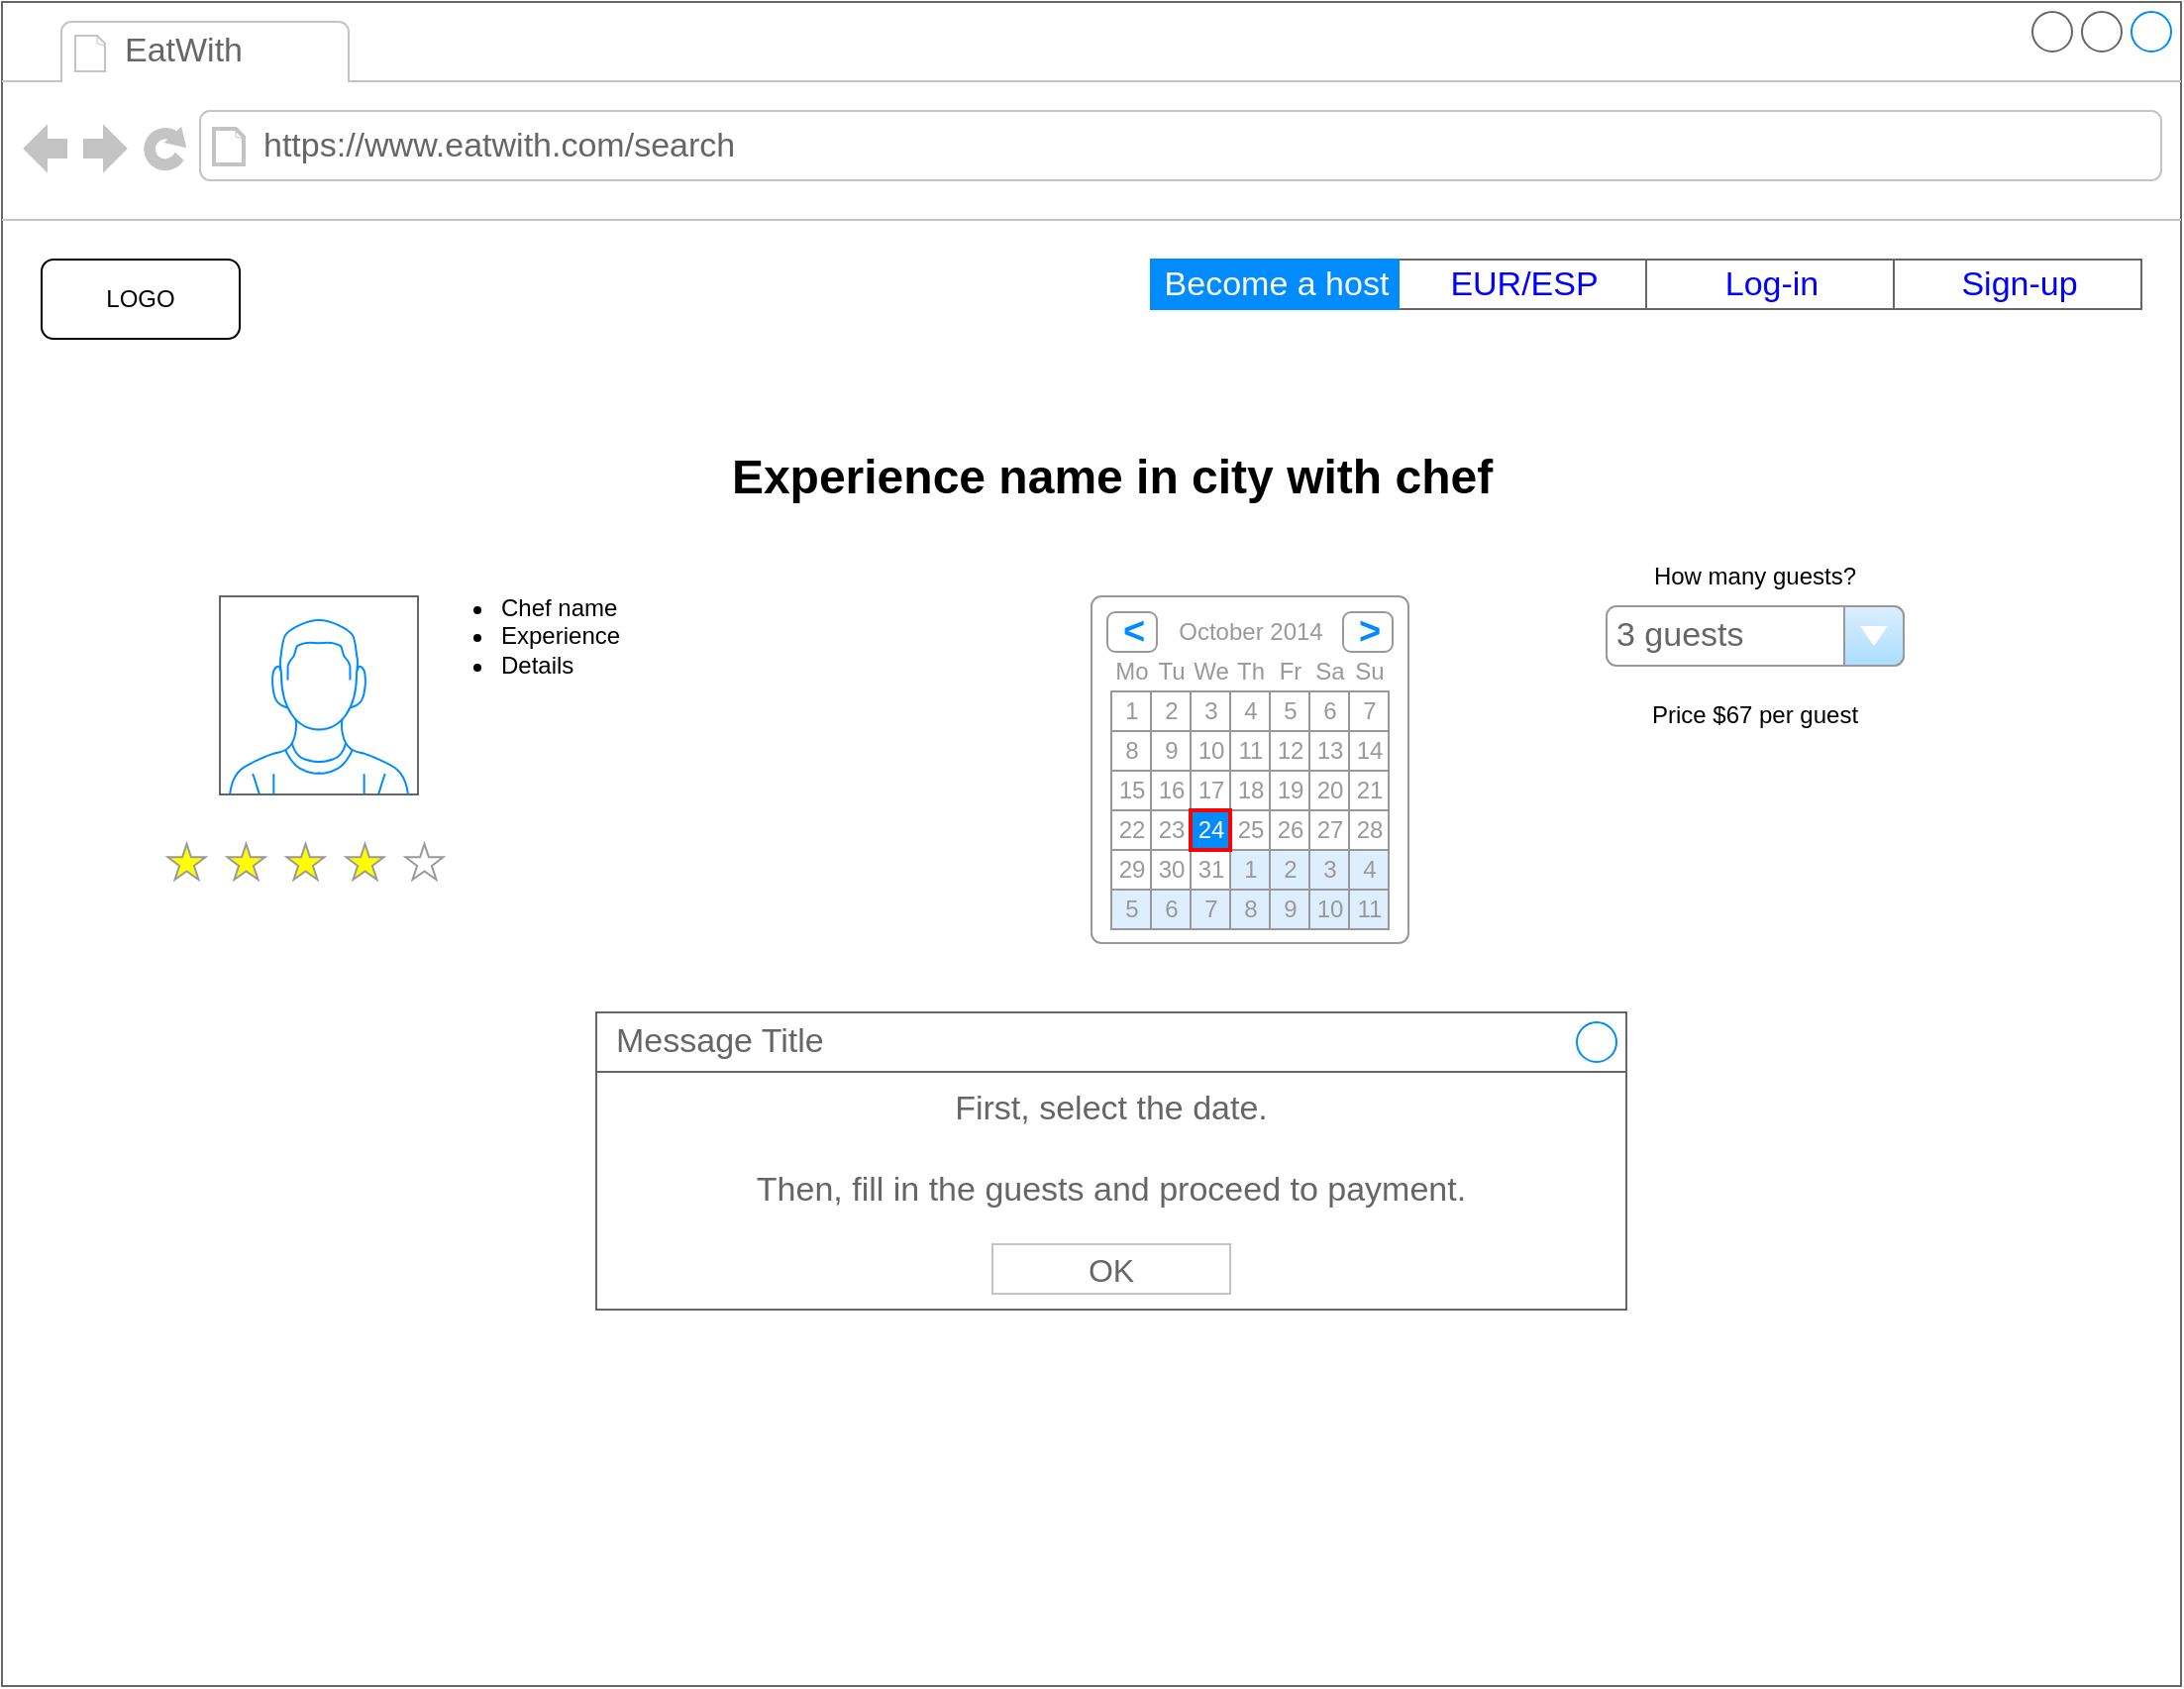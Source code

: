 <mxfile version="12.9.1" type="device"><diagram name="Page-1" id="03018318-947c-dd8e-b7a3-06fadd420f32"><mxGraphModel dx="1422" dy="713" grid="1" gridSize="10" guides="1" tooltips="1" connect="1" arrows="1" fold="1" page="1" pageScale="1" pageWidth="1100" pageHeight="850" background="#ffffff" math="0" shadow="0"><root><mxCell id="0"/><mxCell id="1" parent="0"/><mxCell id="677b7b8949515195-5" value="ES/EUR" style="text;html=1;points=[];align=left;verticalAlign=top;spacingTop=-4;fontSize=14;fontFamily=Verdana" parent="1" vertex="1"><mxGeometry x="860" y="40" width="60" height="20" as="geometry"/></mxCell><mxCell id="677b7b8949515195-6" value="Login" style="text;html=1;points=[];align=left;verticalAlign=top;spacingTop=-4;fontSize=14;fontFamily=Verdana" parent="1" vertex="1"><mxGeometry x="930" y="40" width="60" height="20" as="geometry"/></mxCell><mxCell id="677b7b8949515195-7" value="Signup" style="text;html=1;points=[];align=left;verticalAlign=top;spacingTop=-4;fontSize=14;fontFamily=Verdana" parent="1" vertex="1"><mxGeometry x="1000" y="40" width="60" height="20" as="geometry"/></mxCell><mxCell id="IE1XELtSxzFiAmcnpGDn-3" value="" style="strokeWidth=1;shadow=0;dashed=0;align=center;html=1;shape=mxgraph.mockup.containers.browserWindow;rSize=0;strokeColor=#666666;strokeColor2=#008cff;strokeColor3=#c4c4c4;mainText=,;recursiveResize=0;" parent="1" vertex="1"><mxGeometry width="1100" height="850" as="geometry"/></mxCell><mxCell id="IE1XELtSxzFiAmcnpGDn-4" value="EatWith" style="strokeWidth=1;shadow=0;dashed=0;align=center;html=1;shape=mxgraph.mockup.containers.anchor;fontSize=17;fontColor=#666666;align=left;" parent="IE1XELtSxzFiAmcnpGDn-3" vertex="1"><mxGeometry x="60" y="12" width="110" height="26" as="geometry"/></mxCell><mxCell id="IE1XELtSxzFiAmcnpGDn-5" value="https://www.eatwith.com/search" style="strokeWidth=1;shadow=0;dashed=0;align=center;html=1;shape=mxgraph.mockup.containers.anchor;rSize=0;fontSize=17;fontColor=#666666;align=left;" parent="IE1XELtSxzFiAmcnpGDn-3" vertex="1"><mxGeometry x="130" y="60" width="250" height="26" as="geometry"/></mxCell><mxCell id="IE1XELtSxzFiAmcnpGDn-6" value="LOGO" style="rounded=1;whiteSpace=wrap;html=1;" parent="IE1XELtSxzFiAmcnpGDn-3" vertex="1"><mxGeometry x="20" y="130" width="100" height="40" as="geometry"/></mxCell><mxCell id="IE1XELtSxzFiAmcnpGDn-7" value="" style="strokeWidth=1;shadow=0;dashed=0;align=center;html=1;shape=mxgraph.mockup.text.rrect;rSize=0;strokeColor=#666666;" parent="IE1XELtSxzFiAmcnpGDn-3" vertex="1"><mxGeometry x="580" y="130" width="500" height="25" as="geometry"/></mxCell><mxCell id="IE1XELtSxzFiAmcnpGDn-8" value="EUR/ESP" style="strokeColor=inherit;fillColor=inherit;gradientColor=inherit;strokeWidth=1;shadow=0;dashed=0;align=center;html=1;shape=mxgraph.mockup.text.rrect;rSize=0;fontSize=17;fontColor=#0000ff;" parent="IE1XELtSxzFiAmcnpGDn-7" vertex="1"><mxGeometry x="125" width="125" height="25" as="geometry"/></mxCell><mxCell id="IE1XELtSxzFiAmcnpGDn-9" value="Log-in" style="strokeColor=inherit;fillColor=inherit;gradientColor=inherit;strokeWidth=1;shadow=0;dashed=0;align=center;html=1;shape=mxgraph.mockup.text.rrect;rSize=0;fontSize=17;fontColor=#0000ff;" parent="IE1XELtSxzFiAmcnpGDn-7" vertex="1"><mxGeometry x="250" width="125" height="25" as="geometry"/></mxCell><mxCell id="IE1XELtSxzFiAmcnpGDn-10" value="Sign-up" style="strokeColor=inherit;fillColor=inherit;gradientColor=inherit;strokeWidth=1;shadow=0;dashed=0;align=center;html=1;shape=mxgraph.mockup.text.rrect;rSize=0;fontSize=17;fontColor=#0000ff;" parent="IE1XELtSxzFiAmcnpGDn-7" vertex="1"><mxGeometry x="375" width="125" height="25" as="geometry"/></mxCell><mxCell id="IE1XELtSxzFiAmcnpGDn-11" value="Become a host" style="strokeWidth=1;shadow=0;dashed=0;align=center;html=1;shape=mxgraph.mockup.text.rrect;rSize=0;fontSize=17;fontColor=#ffffff;fillColor=#008cff;strokeColor=#008cff;" parent="IE1XELtSxzFiAmcnpGDn-7" vertex="1"><mxGeometry width="125" height="25" as="geometry"/></mxCell><mxCell id="y8FMmwZEBewERrJvOEbg-24" value="Experience name in city with chef" style="text;strokeColor=none;fillColor=none;html=1;fontSize=24;fontStyle=1;verticalAlign=middle;align=center;" vertex="1" parent="IE1XELtSxzFiAmcnpGDn-3"><mxGeometry x="270" y="220" width="580" height="40" as="geometry"/></mxCell><mxCell id="y8FMmwZEBewERrJvOEbg-25" value="" style="verticalLabelPosition=bottom;shadow=0;dashed=0;align=center;html=1;verticalAlign=top;strokeWidth=1;shape=mxgraph.mockup.containers.userMale;strokeColor=#666666;strokeColor2=#008cff;" vertex="1" parent="IE1XELtSxzFiAmcnpGDn-3"><mxGeometry x="110" y="300" width="100" height="100" as="geometry"/></mxCell><mxCell id="y8FMmwZEBewERrJvOEbg-26" value="" style="verticalLabelPosition=bottom;shadow=0;dashed=0;align=center;html=1;verticalAlign=top;strokeWidth=1;shape=mxgraph.mockup.misc.rating;strokeColor=#999999;fillColor=#ffff00;emptyFillColor=#ffffff;grade=4;ratingScale=5;ratingStyle=star;" vertex="1" parent="IE1XELtSxzFiAmcnpGDn-3"><mxGeometry x="83.75" y="425" width="152.5" height="20" as="geometry"/></mxCell><mxCell id="y8FMmwZEBewERrJvOEbg-27" value="&lt;ul&gt;&lt;li&gt;Chef name&lt;/li&gt;&lt;li&gt;Experience&lt;/li&gt;&lt;li&gt;Details&lt;/li&gt;&lt;/ul&gt;" style="text;strokeColor=none;fillColor=none;html=1;whiteSpace=wrap;verticalAlign=middle;overflow=hidden;" vertex="1" parent="IE1XELtSxzFiAmcnpGDn-3"><mxGeometry x="210" y="240" width="160" height="160" as="geometry"/></mxCell><mxCell id="y8FMmwZEBewERrJvOEbg-28" value="" style="strokeWidth=1;shadow=0;dashed=0;align=center;html=1;shape=mxgraph.mockup.forms.rrect;rSize=5;strokeColor=#999999;fillColor=#ffffff;" vertex="1" parent="IE1XELtSxzFiAmcnpGDn-3"><mxGeometry x="550" y="300" width="160" height="175" as="geometry"/></mxCell><mxCell id="y8FMmwZEBewERrJvOEbg-29" value="October 2014" style="strokeWidth=1;shadow=0;dashed=0;align=center;html=1;shape=mxgraph.mockup.forms.anchor;fontColor=#999999;" vertex="1" parent="y8FMmwZEBewERrJvOEbg-28"><mxGeometry x="30" y="8" width="100" height="20" as="geometry"/></mxCell><mxCell id="y8FMmwZEBewERrJvOEbg-30" value="&lt;" style="strokeWidth=1;shadow=0;dashed=0;align=center;html=1;shape=mxgraph.mockup.forms.rrect;rSize=4;strokeColor=#999999;fontColor=#008cff;fontSize=19;fontStyle=1;" vertex="1" parent="y8FMmwZEBewERrJvOEbg-28"><mxGeometry x="8" y="8" width="25" height="20" as="geometry"/></mxCell><mxCell id="y8FMmwZEBewERrJvOEbg-31" value="&gt;" style="strokeWidth=1;shadow=0;dashed=0;align=center;html=1;shape=mxgraph.mockup.forms.rrect;rSize=4;strokeColor=#999999;fontColor=#008cff;fontSize=19;fontStyle=1;" vertex="1" parent="y8FMmwZEBewERrJvOEbg-28"><mxGeometry x="127" y="8" width="25" height="20" as="geometry"/></mxCell><mxCell id="y8FMmwZEBewERrJvOEbg-32" value="Mo" style="strokeWidth=1;shadow=0;dashed=0;align=center;html=1;shape=mxgraph.mockup.forms.anchor;fontColor=#999999;" vertex="1" parent="y8FMmwZEBewERrJvOEbg-28"><mxGeometry x="10" y="28" width="20" height="20" as="geometry"/></mxCell><mxCell id="y8FMmwZEBewERrJvOEbg-33" value="Tu" style="strokeWidth=1;shadow=0;dashed=0;align=center;html=1;shape=mxgraph.mockup.forms.anchor;fontColor=#999999;" vertex="1" parent="y8FMmwZEBewERrJvOEbg-28"><mxGeometry x="30" y="28" width="20" height="20" as="geometry"/></mxCell><mxCell id="y8FMmwZEBewERrJvOEbg-34" value="We" style="strokeWidth=1;shadow=0;dashed=0;align=center;html=1;shape=mxgraph.mockup.forms.anchor;fontColor=#999999;" vertex="1" parent="y8FMmwZEBewERrJvOEbg-28"><mxGeometry x="50" y="28" width="20" height="20" as="geometry"/></mxCell><mxCell id="y8FMmwZEBewERrJvOEbg-35" value="Th" style="strokeWidth=1;shadow=0;dashed=0;align=center;html=1;shape=mxgraph.mockup.forms.anchor;fontColor=#999999;" vertex="1" parent="y8FMmwZEBewERrJvOEbg-28"><mxGeometry x="70" y="28" width="20" height="20" as="geometry"/></mxCell><mxCell id="y8FMmwZEBewERrJvOEbg-36" value="Fr" style="strokeWidth=1;shadow=0;dashed=0;align=center;html=1;shape=mxgraph.mockup.forms.anchor;fontColor=#999999;" vertex="1" parent="y8FMmwZEBewERrJvOEbg-28"><mxGeometry x="90" y="28" width="20" height="20" as="geometry"/></mxCell><mxCell id="y8FMmwZEBewERrJvOEbg-37" value="Sa" style="strokeWidth=1;shadow=0;dashed=0;align=center;html=1;shape=mxgraph.mockup.forms.anchor;fontColor=#999999;" vertex="1" parent="y8FMmwZEBewERrJvOEbg-28"><mxGeometry x="110" y="28" width="20" height="20" as="geometry"/></mxCell><mxCell id="y8FMmwZEBewERrJvOEbg-38" value="Su" style="strokeWidth=1;shadow=0;dashed=0;align=center;html=1;shape=mxgraph.mockup.forms.anchor;fontColor=#999999;" vertex="1" parent="y8FMmwZEBewERrJvOEbg-28"><mxGeometry x="130" y="28" width="20" height="20" as="geometry"/></mxCell><mxCell id="y8FMmwZEBewERrJvOEbg-39" value="1" style="strokeWidth=1;shadow=0;dashed=0;align=center;html=1;shape=mxgraph.mockup.forms.rrect;rSize=0;strokeColor=#999999;fontColor=#999999;" vertex="1" parent="y8FMmwZEBewERrJvOEbg-28"><mxGeometry x="10" y="48" width="20" height="20" as="geometry"/></mxCell><mxCell id="y8FMmwZEBewERrJvOEbg-40" value="2" style="strokeWidth=1;shadow=0;dashed=0;align=center;html=1;shape=mxgraph.mockup.forms.rrect;rSize=0;strokeColor=#999999;fontColor=#999999;" vertex="1" parent="y8FMmwZEBewERrJvOEbg-28"><mxGeometry x="30" y="48" width="20" height="20" as="geometry"/></mxCell><mxCell id="y8FMmwZEBewERrJvOEbg-41" value="3" style="strokeWidth=1;shadow=0;dashed=0;align=center;html=1;shape=mxgraph.mockup.forms.rrect;rSize=0;strokeColor=#999999;fontColor=#999999;" vertex="1" parent="y8FMmwZEBewERrJvOEbg-28"><mxGeometry x="50" y="48" width="20" height="20" as="geometry"/></mxCell><mxCell id="y8FMmwZEBewERrJvOEbg-42" value="4" style="strokeWidth=1;shadow=0;dashed=0;align=center;html=1;shape=mxgraph.mockup.forms.rrect;rSize=0;strokeColor=#999999;fontColor=#999999;" vertex="1" parent="y8FMmwZEBewERrJvOEbg-28"><mxGeometry x="70" y="48" width="20" height="20" as="geometry"/></mxCell><mxCell id="y8FMmwZEBewERrJvOEbg-43" value="5" style="strokeWidth=1;shadow=0;dashed=0;align=center;html=1;shape=mxgraph.mockup.forms.rrect;rSize=0;strokeColor=#999999;fontColor=#999999;" vertex="1" parent="y8FMmwZEBewERrJvOEbg-28"><mxGeometry x="90" y="48" width="20" height="20" as="geometry"/></mxCell><mxCell id="y8FMmwZEBewERrJvOEbg-44" value="6" style="strokeWidth=1;shadow=0;dashed=0;align=center;html=1;shape=mxgraph.mockup.forms.rrect;rSize=0;strokeColor=#999999;fontColor=#999999;" vertex="1" parent="y8FMmwZEBewERrJvOEbg-28"><mxGeometry x="110" y="48" width="20" height="20" as="geometry"/></mxCell><mxCell id="y8FMmwZEBewERrJvOEbg-45" value="7" style="strokeWidth=1;shadow=0;dashed=0;align=center;html=1;shape=mxgraph.mockup.forms.rrect;rSize=0;strokeColor=#999999;fontColor=#999999;" vertex="1" parent="y8FMmwZEBewERrJvOEbg-28"><mxGeometry x="130" y="48" width="20" height="20" as="geometry"/></mxCell><mxCell id="y8FMmwZEBewERrJvOEbg-46" value="8" style="strokeWidth=1;shadow=0;dashed=0;align=center;html=1;shape=mxgraph.mockup.forms.rrect;rSize=0;strokeColor=#999999;fontColor=#999999;" vertex="1" parent="y8FMmwZEBewERrJvOEbg-28"><mxGeometry x="10" y="68" width="20" height="20" as="geometry"/></mxCell><mxCell id="y8FMmwZEBewERrJvOEbg-47" value="9" style="strokeWidth=1;shadow=0;dashed=0;align=center;html=1;shape=mxgraph.mockup.forms.rrect;rSize=0;strokeColor=#999999;fontColor=#999999;" vertex="1" parent="y8FMmwZEBewERrJvOEbg-28"><mxGeometry x="30" y="68" width="20" height="20" as="geometry"/></mxCell><mxCell id="y8FMmwZEBewERrJvOEbg-48" value="10" style="strokeWidth=1;shadow=0;dashed=0;align=center;html=1;shape=mxgraph.mockup.forms.rrect;rSize=0;strokeColor=#999999;fontColor=#999999;" vertex="1" parent="y8FMmwZEBewERrJvOEbg-28"><mxGeometry x="50" y="68" width="20" height="20" as="geometry"/></mxCell><mxCell id="y8FMmwZEBewERrJvOEbg-49" value="11" style="strokeWidth=1;shadow=0;dashed=0;align=center;html=1;shape=mxgraph.mockup.forms.rrect;rSize=0;strokeColor=#999999;fontColor=#999999;" vertex="1" parent="y8FMmwZEBewERrJvOEbg-28"><mxGeometry x="70" y="68" width="20" height="20" as="geometry"/></mxCell><mxCell id="y8FMmwZEBewERrJvOEbg-50" value="12" style="strokeWidth=1;shadow=0;dashed=0;align=center;html=1;shape=mxgraph.mockup.forms.rrect;rSize=0;strokeColor=#999999;fontColor=#999999;" vertex="1" parent="y8FMmwZEBewERrJvOEbg-28"><mxGeometry x="90" y="68" width="20" height="20" as="geometry"/></mxCell><mxCell id="y8FMmwZEBewERrJvOEbg-51" value="13" style="strokeWidth=1;shadow=0;dashed=0;align=center;html=1;shape=mxgraph.mockup.forms.rrect;rSize=0;strokeColor=#999999;fontColor=#999999;" vertex="1" parent="y8FMmwZEBewERrJvOEbg-28"><mxGeometry x="110" y="68" width="20" height="20" as="geometry"/></mxCell><mxCell id="y8FMmwZEBewERrJvOEbg-52" value="14" style="strokeWidth=1;shadow=0;dashed=0;align=center;html=1;shape=mxgraph.mockup.forms.rrect;rSize=0;strokeColor=#999999;fontColor=#999999;" vertex="1" parent="y8FMmwZEBewERrJvOEbg-28"><mxGeometry x="130" y="68" width="20" height="20" as="geometry"/></mxCell><mxCell id="y8FMmwZEBewERrJvOEbg-53" value="15" style="strokeWidth=1;shadow=0;dashed=0;align=center;html=1;shape=mxgraph.mockup.forms.rrect;rSize=0;strokeColor=#999999;fontColor=#999999;" vertex="1" parent="y8FMmwZEBewERrJvOEbg-28"><mxGeometry x="10" y="88" width="20" height="20" as="geometry"/></mxCell><mxCell id="y8FMmwZEBewERrJvOEbg-54" value="16" style="strokeWidth=1;shadow=0;dashed=0;align=center;html=1;shape=mxgraph.mockup.forms.rrect;rSize=0;strokeColor=#999999;fontColor=#999999;" vertex="1" parent="y8FMmwZEBewERrJvOEbg-28"><mxGeometry x="30" y="88" width="20" height="20" as="geometry"/></mxCell><mxCell id="y8FMmwZEBewERrJvOEbg-55" value="17" style="strokeWidth=1;shadow=0;dashed=0;align=center;html=1;shape=mxgraph.mockup.forms.rrect;rSize=0;strokeColor=#999999;fontColor=#999999;" vertex="1" parent="y8FMmwZEBewERrJvOEbg-28"><mxGeometry x="50" y="88" width="20" height="20" as="geometry"/></mxCell><mxCell id="y8FMmwZEBewERrJvOEbg-56" value="18" style="strokeWidth=1;shadow=0;dashed=0;align=center;html=1;shape=mxgraph.mockup.forms.rrect;rSize=0;strokeColor=#999999;fontColor=#999999;" vertex="1" parent="y8FMmwZEBewERrJvOEbg-28"><mxGeometry x="70" y="88" width="20" height="20" as="geometry"/></mxCell><mxCell id="y8FMmwZEBewERrJvOEbg-57" value="19" style="strokeWidth=1;shadow=0;dashed=0;align=center;html=1;shape=mxgraph.mockup.forms.rrect;rSize=0;strokeColor=#999999;fontColor=#999999;" vertex="1" parent="y8FMmwZEBewERrJvOEbg-28"><mxGeometry x="90" y="88" width="20" height="20" as="geometry"/></mxCell><mxCell id="y8FMmwZEBewERrJvOEbg-58" value="20" style="strokeWidth=1;shadow=0;dashed=0;align=center;html=1;shape=mxgraph.mockup.forms.rrect;rSize=0;strokeColor=#999999;fontColor=#999999;" vertex="1" parent="y8FMmwZEBewERrJvOEbg-28"><mxGeometry x="110" y="88" width="20" height="20" as="geometry"/></mxCell><mxCell id="y8FMmwZEBewERrJvOEbg-59" value="21" style="strokeWidth=1;shadow=0;dashed=0;align=center;html=1;shape=mxgraph.mockup.forms.rrect;rSize=0;strokeColor=#999999;fontColor=#999999;" vertex="1" parent="y8FMmwZEBewERrJvOEbg-28"><mxGeometry x="130" y="88" width="20" height="20" as="geometry"/></mxCell><mxCell id="y8FMmwZEBewERrJvOEbg-60" value="22" style="strokeWidth=1;shadow=0;dashed=0;align=center;html=1;shape=mxgraph.mockup.forms.rrect;rSize=0;strokeColor=#999999;fontColor=#999999;" vertex="1" parent="y8FMmwZEBewERrJvOEbg-28"><mxGeometry x="10" y="108" width="20" height="20" as="geometry"/></mxCell><mxCell id="y8FMmwZEBewERrJvOEbg-61" value="23" style="strokeWidth=1;shadow=0;dashed=0;align=center;html=1;shape=mxgraph.mockup.forms.rrect;rSize=0;strokeColor=#999999;fontColor=#999999;" vertex="1" parent="y8FMmwZEBewERrJvOEbg-28"><mxGeometry x="30" y="108" width="20" height="20" as="geometry"/></mxCell><mxCell id="y8FMmwZEBewERrJvOEbg-62" value="25" style="strokeWidth=1;shadow=0;dashed=0;align=center;html=1;shape=mxgraph.mockup.forms.rrect;rSize=0;strokeColor=#999999;fontColor=#999999;" vertex="1" parent="y8FMmwZEBewERrJvOEbg-28"><mxGeometry x="70" y="108" width="20" height="20" as="geometry"/></mxCell><mxCell id="y8FMmwZEBewERrJvOEbg-63" value="26" style="strokeWidth=1;shadow=0;dashed=0;align=center;html=1;shape=mxgraph.mockup.forms.rrect;rSize=0;strokeColor=#999999;fontColor=#999999;" vertex="1" parent="y8FMmwZEBewERrJvOEbg-28"><mxGeometry x="90" y="108" width="20" height="20" as="geometry"/></mxCell><mxCell id="y8FMmwZEBewERrJvOEbg-64" value="27" style="strokeWidth=1;shadow=0;dashed=0;align=center;html=1;shape=mxgraph.mockup.forms.rrect;rSize=0;strokeColor=#999999;fontColor=#999999;" vertex="1" parent="y8FMmwZEBewERrJvOEbg-28"><mxGeometry x="110" y="108" width="20" height="20" as="geometry"/></mxCell><mxCell id="y8FMmwZEBewERrJvOEbg-65" value="28" style="strokeWidth=1;shadow=0;dashed=0;align=center;html=1;shape=mxgraph.mockup.forms.rrect;rSize=0;strokeColor=#999999;fontColor=#999999;" vertex="1" parent="y8FMmwZEBewERrJvOEbg-28"><mxGeometry x="130" y="108" width="20" height="20" as="geometry"/></mxCell><mxCell id="y8FMmwZEBewERrJvOEbg-66" value="29" style="strokeWidth=1;shadow=0;dashed=0;align=center;html=1;shape=mxgraph.mockup.forms.rrect;rSize=0;strokeColor=#999999;fontColor=#999999;" vertex="1" parent="y8FMmwZEBewERrJvOEbg-28"><mxGeometry x="10" y="128" width="20" height="20" as="geometry"/></mxCell><mxCell id="y8FMmwZEBewERrJvOEbg-67" value="30" style="strokeWidth=1;shadow=0;dashed=0;align=center;html=1;shape=mxgraph.mockup.forms.rrect;rSize=0;strokeColor=#999999;fontColor=#999999;" vertex="1" parent="y8FMmwZEBewERrJvOEbg-28"><mxGeometry x="30" y="128" width="20" height="20" as="geometry"/></mxCell><mxCell id="y8FMmwZEBewERrJvOEbg-68" value="31" style="strokeWidth=1;shadow=0;dashed=0;align=center;html=1;shape=mxgraph.mockup.forms.rrect;rSize=0;strokeColor=#999999;fontColor=#999999;" vertex="1" parent="y8FMmwZEBewERrJvOEbg-28"><mxGeometry x="50" y="128" width="20" height="20" as="geometry"/></mxCell><mxCell id="y8FMmwZEBewERrJvOEbg-69" value="1" style="strokeWidth=1;shadow=0;dashed=0;align=center;html=1;shape=mxgraph.mockup.forms.rrect;rSize=0;strokeColor=#999999;fontColor=#999999;fillColor=#ddeeff;" vertex="1" parent="y8FMmwZEBewERrJvOEbg-28"><mxGeometry x="70" y="128" width="20" height="20" as="geometry"/></mxCell><mxCell id="y8FMmwZEBewERrJvOEbg-70" value="2" style="strokeWidth=1;shadow=0;dashed=0;align=center;html=1;shape=mxgraph.mockup.forms.rrect;rSize=0;strokeColor=#999999;fontColor=#999999;fillColor=#ddeeff;" vertex="1" parent="y8FMmwZEBewERrJvOEbg-28"><mxGeometry x="90" y="128" width="20" height="20" as="geometry"/></mxCell><mxCell id="y8FMmwZEBewERrJvOEbg-71" value="3" style="strokeWidth=1;shadow=0;dashed=0;align=center;html=1;shape=mxgraph.mockup.forms.rrect;rSize=0;strokeColor=#999999;fontColor=#999999;fillColor=#ddeeff;" vertex="1" parent="y8FMmwZEBewERrJvOEbg-28"><mxGeometry x="110" y="128" width="20" height="20" as="geometry"/></mxCell><mxCell id="y8FMmwZEBewERrJvOEbg-72" value="4" style="strokeWidth=1;shadow=0;dashed=0;align=center;html=1;shape=mxgraph.mockup.forms.rrect;rSize=0;strokeColor=#999999;fontColor=#999999;fillColor=#ddeeff;" vertex="1" parent="y8FMmwZEBewERrJvOEbg-28"><mxGeometry x="130" y="128" width="20" height="20" as="geometry"/></mxCell><mxCell id="y8FMmwZEBewERrJvOEbg-73" value="5" style="strokeWidth=1;shadow=0;dashed=0;align=center;html=1;shape=mxgraph.mockup.forms.rrect;rSize=0;strokeColor=#999999;fontColor=#999999;fillColor=#ddeeff;" vertex="1" parent="y8FMmwZEBewERrJvOEbg-28"><mxGeometry x="10" y="148" width="20" height="20" as="geometry"/></mxCell><mxCell id="y8FMmwZEBewERrJvOEbg-74" value="6" style="strokeWidth=1;shadow=0;dashed=0;align=center;html=1;shape=mxgraph.mockup.forms.rrect;rSize=0;strokeColor=#999999;fontColor=#999999;fillColor=#ddeeff;" vertex="1" parent="y8FMmwZEBewERrJvOEbg-28"><mxGeometry x="30" y="148" width="20" height="20" as="geometry"/></mxCell><mxCell id="y8FMmwZEBewERrJvOEbg-75" value="7" style="strokeWidth=1;shadow=0;dashed=0;align=center;html=1;shape=mxgraph.mockup.forms.rrect;rSize=0;strokeColor=#999999;fontColor=#999999;fillColor=#ddeeff;" vertex="1" parent="y8FMmwZEBewERrJvOEbg-28"><mxGeometry x="50" y="148" width="20" height="20" as="geometry"/></mxCell><mxCell id="y8FMmwZEBewERrJvOEbg-76" value="8" style="strokeWidth=1;shadow=0;dashed=0;align=center;html=1;shape=mxgraph.mockup.forms.rrect;rSize=0;strokeColor=#999999;fontColor=#999999;fillColor=#ddeeff;" vertex="1" parent="y8FMmwZEBewERrJvOEbg-28"><mxGeometry x="70" y="148" width="20" height="20" as="geometry"/></mxCell><mxCell id="y8FMmwZEBewERrJvOEbg-77" value="9" style="strokeWidth=1;shadow=0;dashed=0;align=center;html=1;shape=mxgraph.mockup.forms.rrect;rSize=0;strokeColor=#999999;fontColor=#999999;fillColor=#ddeeff;" vertex="1" parent="y8FMmwZEBewERrJvOEbg-28"><mxGeometry x="90" y="148" width="20" height="20" as="geometry"/></mxCell><mxCell id="y8FMmwZEBewERrJvOEbg-78" value="10" style="strokeWidth=1;shadow=0;dashed=0;align=center;html=1;shape=mxgraph.mockup.forms.rrect;rSize=0;strokeColor=#999999;fontColor=#999999;fillColor=#ddeeff;" vertex="1" parent="y8FMmwZEBewERrJvOEbg-28"><mxGeometry x="110" y="148" width="20" height="20" as="geometry"/></mxCell><mxCell id="y8FMmwZEBewERrJvOEbg-79" value="11" style="strokeWidth=1;shadow=0;dashed=0;align=center;html=1;shape=mxgraph.mockup.forms.rrect;rSize=0;strokeColor=#999999;fontColor=#999999;fillColor=#ddeeff;" vertex="1" parent="y8FMmwZEBewERrJvOEbg-28"><mxGeometry x="130" y="148" width="20" height="20" as="geometry"/></mxCell><mxCell id="y8FMmwZEBewERrJvOEbg-80" value="24" style="strokeWidth=1;shadow=0;dashed=0;align=center;html=1;shape=mxgraph.mockup.forms.rrect;rSize=0;strokeColor=#ff0000;fontColor=#ffffff;strokeWidth=2;fillColor=#008cff;" vertex="1" parent="y8FMmwZEBewERrJvOEbg-28"><mxGeometry x="50" y="108" width="20" height="20" as="geometry"/></mxCell><mxCell id="y8FMmwZEBewERrJvOEbg-81" value="3 guests" style="strokeWidth=1;shadow=0;dashed=0;align=center;html=1;shape=mxgraph.mockup.forms.comboBox;strokeColor=#999999;fillColor=#ddeeff;align=left;fillColor2=#aaddff;mainText=;fontColor=#666666;fontSize=17;spacingLeft=3;" vertex="1" parent="IE1XELtSxzFiAmcnpGDn-3"><mxGeometry x="810" y="305" width="150" height="30" as="geometry"/></mxCell><mxCell id="y8FMmwZEBewERrJvOEbg-82" value="How many guests?" style="text;html=1;strokeColor=none;fillColor=none;align=center;verticalAlign=middle;whiteSpace=wrap;rounded=0;" vertex="1" parent="IE1XELtSxzFiAmcnpGDn-3"><mxGeometry x="790" y="280" width="190" height="20" as="geometry"/></mxCell><mxCell id="y8FMmwZEBewERrJvOEbg-83" value="Price $67 per guest" style="text;html=1;strokeColor=none;fillColor=none;align=center;verticalAlign=middle;whiteSpace=wrap;rounded=0;" vertex="1" parent="IE1XELtSxzFiAmcnpGDn-3"><mxGeometry x="795" y="350" width="180" height="20" as="geometry"/></mxCell><mxCell id="y8FMmwZEBewERrJvOEbg-84" value="First, select the date.&lt;br&gt;&lt;br&gt;Then, fill in the guests and proceed to payment." style="strokeWidth=1;shadow=0;dashed=0;align=center;html=1;shape=mxgraph.mockup.containers.rrect;rSize=0;strokeColor=#666666;fontColor=#666666;fontSize=17;verticalAlign=top;whiteSpace=wrap;fillColor=#ffffff;spacingTop=32;" vertex="1" parent="IE1XELtSxzFiAmcnpGDn-3"><mxGeometry x="300" y="510" width="520" height="150" as="geometry"/></mxCell><mxCell id="y8FMmwZEBewERrJvOEbg-85" value="Message Title" style="strokeWidth=1;shadow=0;dashed=0;align=center;html=1;shape=mxgraph.mockup.containers.rrect;rSize=0;fontSize=17;fontColor=#666666;strokeColor=#666666;align=left;spacingLeft=8;fillColor=#ffffff;resizeWidth=1;" vertex="1" parent="y8FMmwZEBewERrJvOEbg-84"><mxGeometry width="520" height="30" relative="1" as="geometry"/></mxCell><mxCell id="y8FMmwZEBewERrJvOEbg-86" value="" style="shape=ellipse;strokeColor=#008cff;resizable=0;fillColor=none;html=1;" vertex="1" parent="y8FMmwZEBewERrJvOEbg-85"><mxGeometry x="1" y="0.5" width="20" height="20" relative="1" as="geometry"><mxPoint x="-25" y="-10" as="offset"/></mxGeometry></mxCell><mxCell id="y8FMmwZEBewERrJvOEbg-87" value="OK" style="strokeWidth=1;shadow=0;dashed=0;align=center;html=1;shape=mxgraph.mockup.containers.rrect;rSize=0;fontSize=16;fontColor=#666666;strokeColor=#c4c4c4;resizable=0;whiteSpace=wrap;fillColor=#ffffff;" vertex="1" parent="y8FMmwZEBewERrJvOEbg-84"><mxGeometry x="0.5" y="1" width="120" height="25" relative="1" as="geometry"><mxPoint x="-60" y="-33" as="offset"/></mxGeometry></mxCell></root></mxGraphModel></diagram></mxfile>